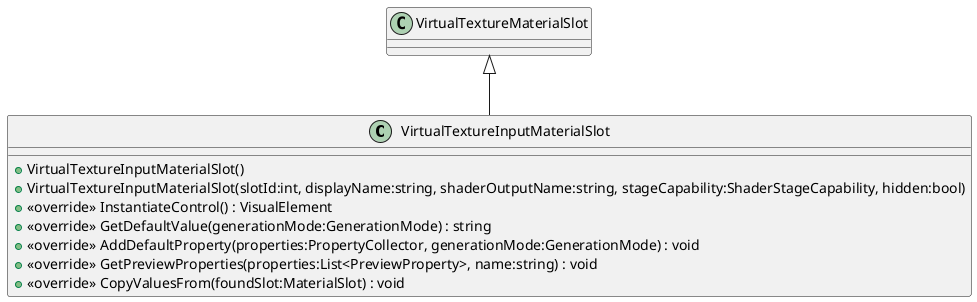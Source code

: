 @startuml
class VirtualTextureInputMaterialSlot {
    + VirtualTextureInputMaterialSlot()
    + VirtualTextureInputMaterialSlot(slotId:int, displayName:string, shaderOutputName:string, stageCapability:ShaderStageCapability, hidden:bool)
    + <<override>> InstantiateControl() : VisualElement
    + <<override>> GetDefaultValue(generationMode:GenerationMode) : string
    + <<override>> AddDefaultProperty(properties:PropertyCollector, generationMode:GenerationMode) : void
    + <<override>> GetPreviewProperties(properties:List<PreviewProperty>, name:string) : void
    + <<override>> CopyValuesFrom(foundSlot:MaterialSlot) : void
}
VirtualTextureMaterialSlot <|-- VirtualTextureInputMaterialSlot
@enduml
